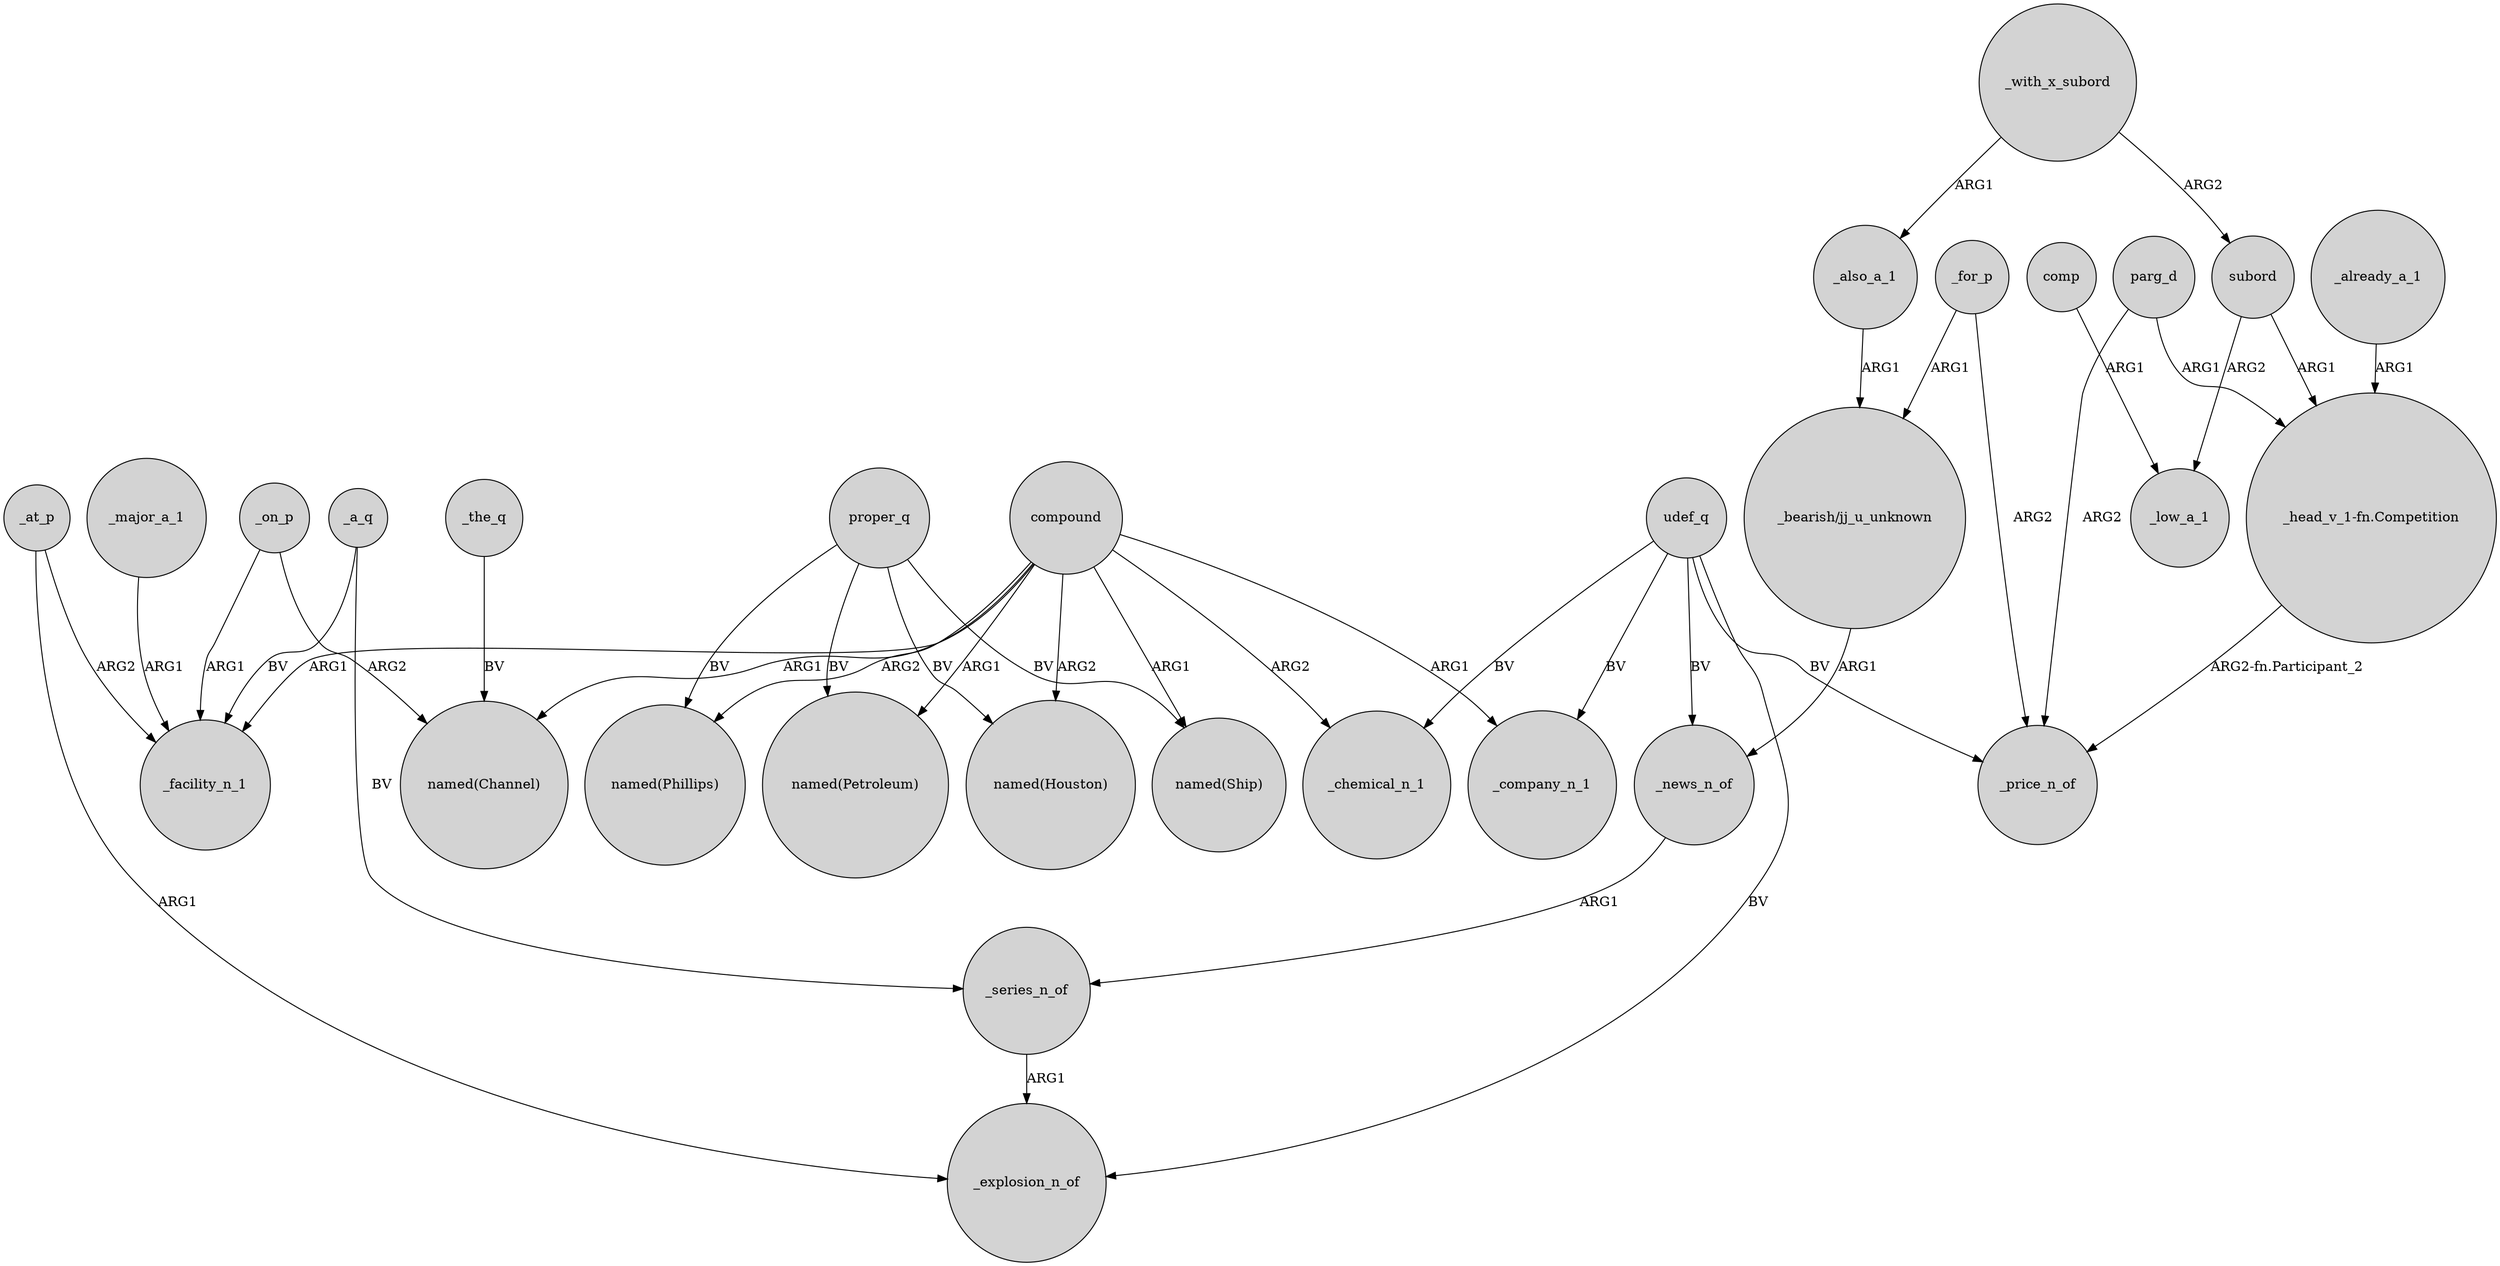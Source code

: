 digraph {
	node [shape=circle style=filled]
	_a_q -> _facility_n_1 [label=BV]
	subord -> "_head_v_1-fn.Competition" [label=ARG1]
	udef_q -> _news_n_of [label=BV]
	compound -> "named(Channel)" [label=ARG1]
	_at_p -> _facility_n_1 [label=ARG2]
	_for_p -> "_bearish/jj_u_unknown" [label=ARG1]
	compound -> "named(Petroleum)" [label=ARG1]
	comp -> _low_a_1 [label=ARG1]
	_on_p -> _facility_n_1 [label=ARG1]
	compound -> _chemical_n_1 [label=ARG2]
	_with_x_subord -> _also_a_1 [label=ARG1]
	udef_q -> _company_n_1 [label=BV]
	udef_q -> _price_n_of [label=BV]
	proper_q -> "named(Petroleum)" [label=BV]
	_at_p -> _explosion_n_of [label=ARG1]
	compound -> _company_n_1 [label=ARG1]
	_for_p -> _price_n_of [label=ARG2]
	compound -> _facility_n_1 [label=ARG1]
	udef_q -> _chemical_n_1 [label=BV]
	_the_q -> "named(Channel)" [label=BV]
	_with_x_subord -> subord [label=ARG2]
	_a_q -> _series_n_of [label=BV]
	proper_q -> "named(Phillips)" [label=BV]
	_major_a_1 -> _facility_n_1 [label=ARG1]
	proper_q -> "named(Houston)" [label=BV]
	compound -> "named(Houston)" [label=ARG2]
	compound -> "named(Phillips)" [label=ARG2]
	subord -> _low_a_1 [label=ARG2]
	proper_q -> "named(Ship)" [label=BV]
	parg_d -> _price_n_of [label=ARG2]
	parg_d -> "_head_v_1-fn.Competition" [label=ARG1]
	"_bearish/jj_u_unknown" -> _news_n_of [label=ARG1]
	_also_a_1 -> "_bearish/jj_u_unknown" [label=ARG1]
	udef_q -> _explosion_n_of [label=BV]
	_already_a_1 -> "_head_v_1-fn.Competition" [label=ARG1]
	_on_p -> "named(Channel)" [label=ARG2]
	_news_n_of -> _series_n_of [label=ARG1]
	compound -> "named(Ship)" [label=ARG1]
	_series_n_of -> _explosion_n_of [label=ARG1]
	"_head_v_1-fn.Competition" -> _price_n_of [label="ARG2-fn.Participant_2"]
}
